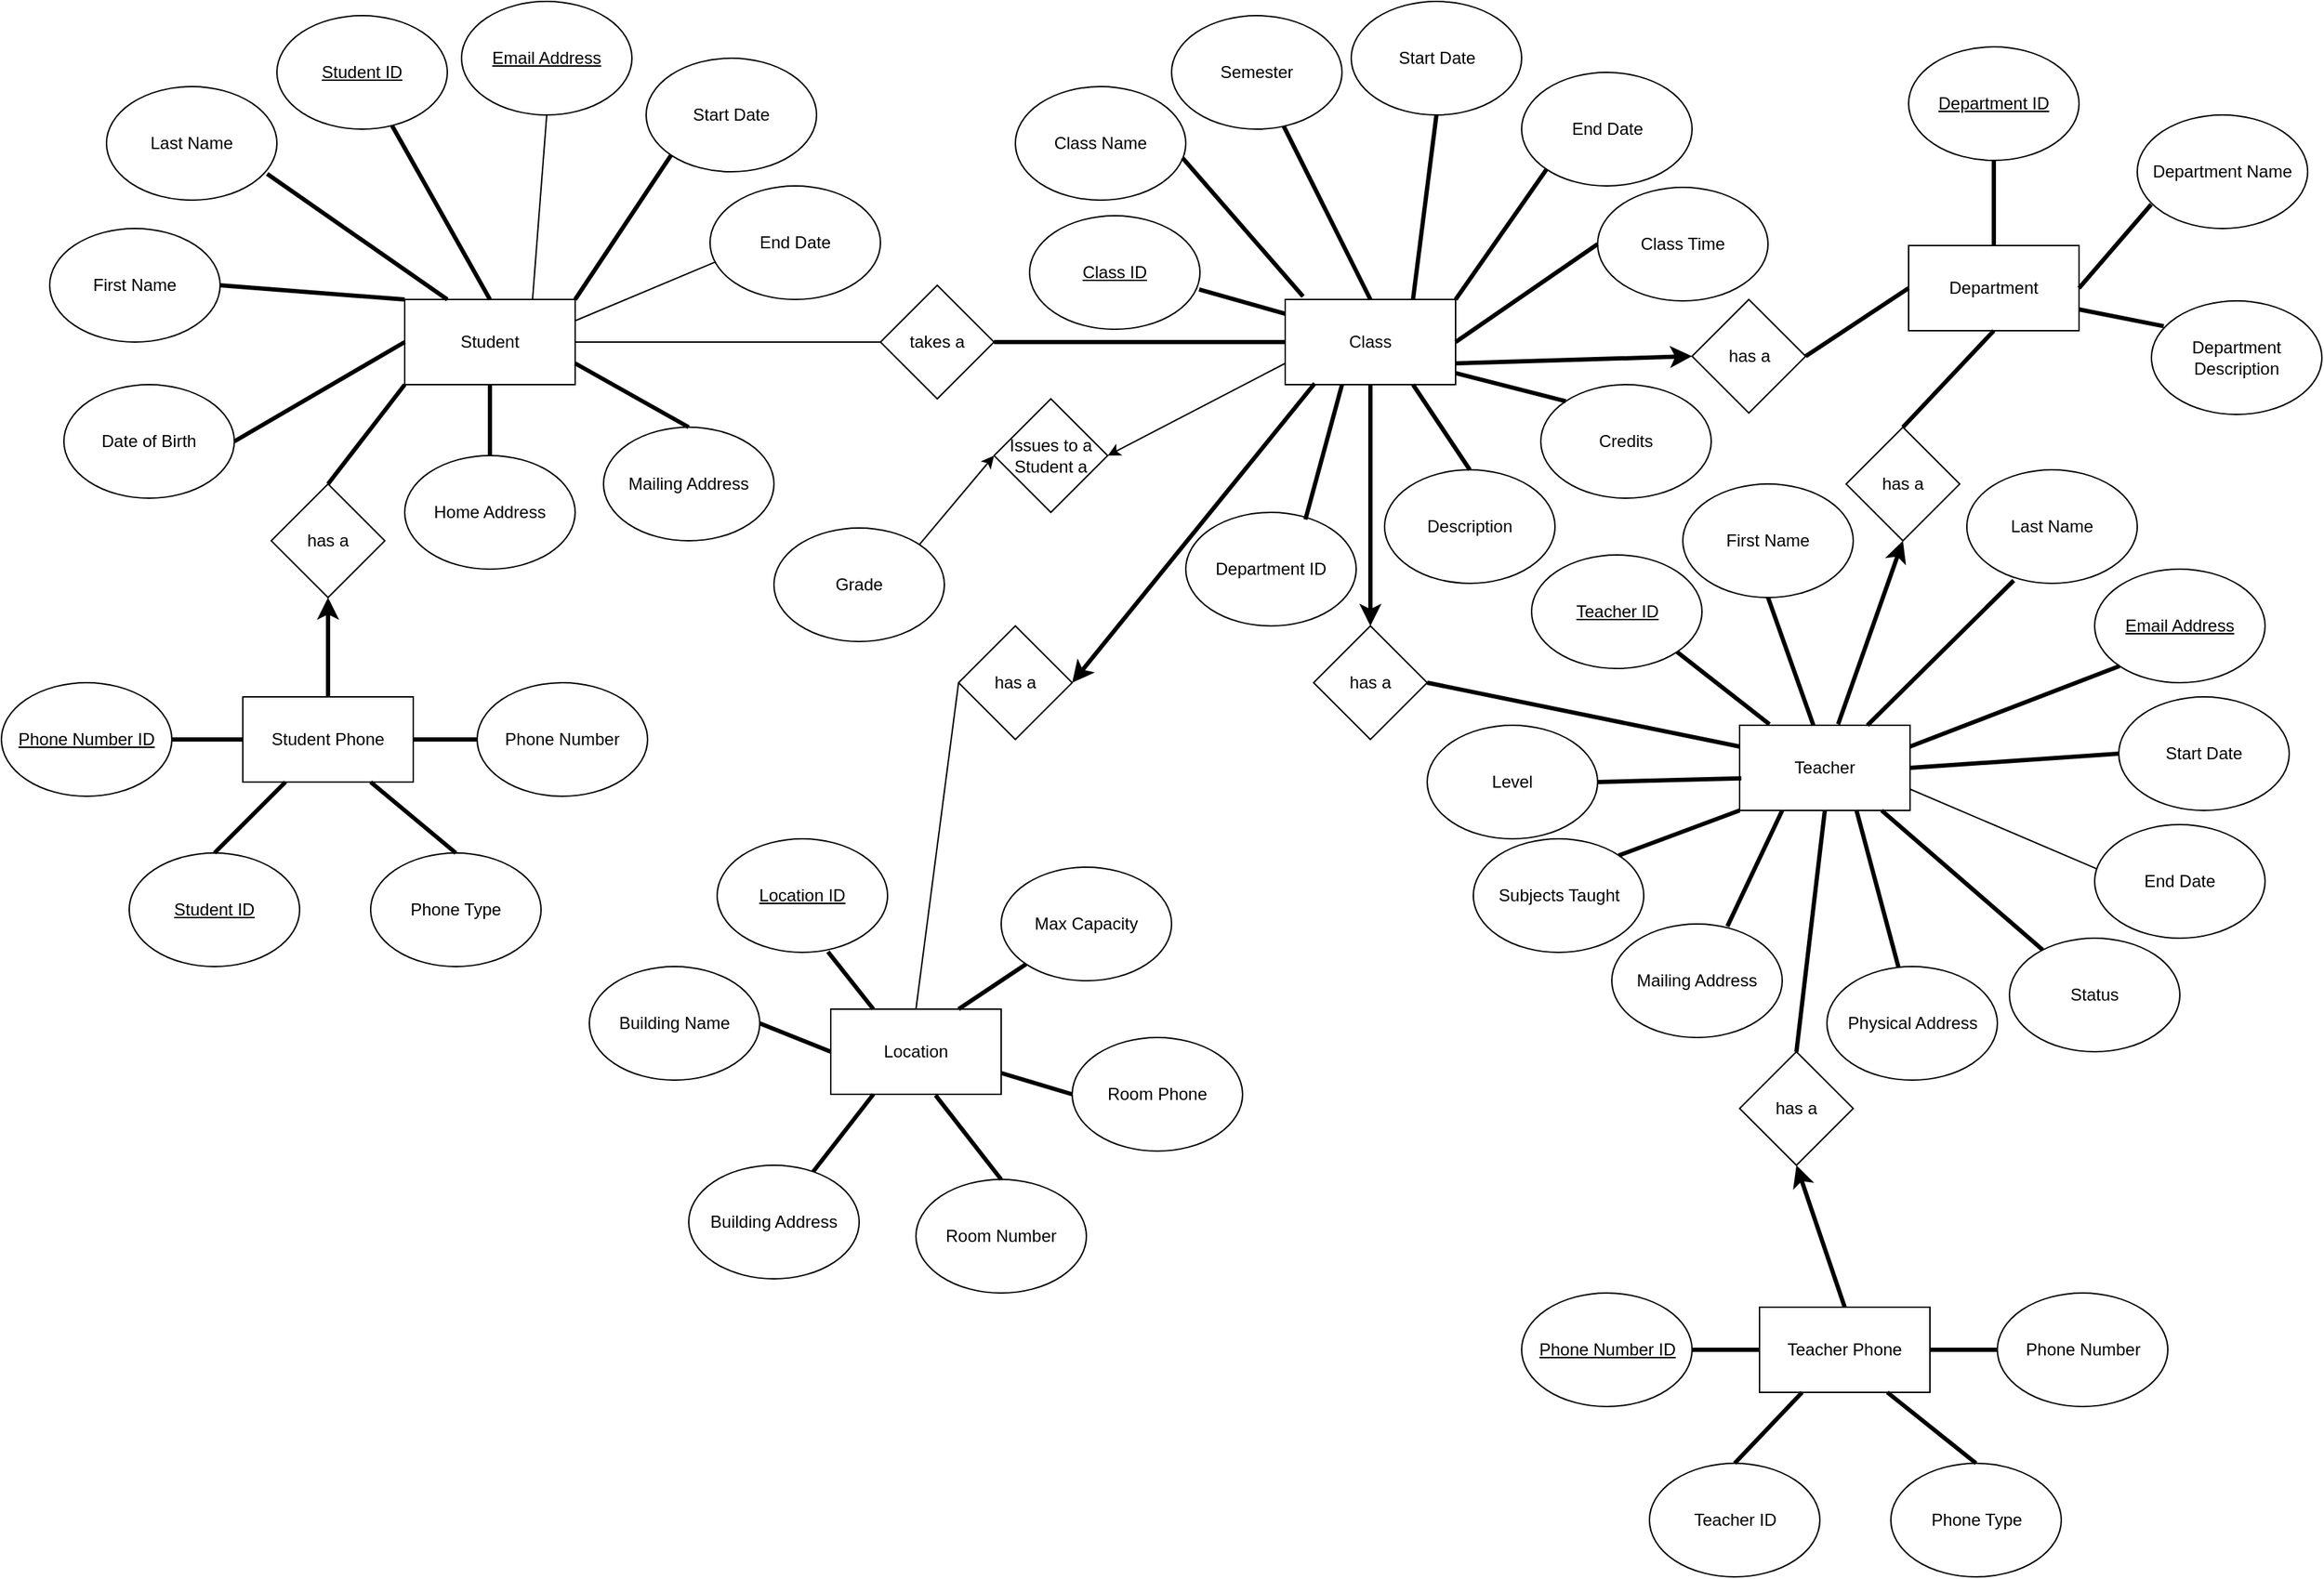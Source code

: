 <mxfile>
    <diagram id="l6S5YZbqZ1aLfqrrMIcv" name="Page-1">
        <mxGraphModel dx="1305" dy="346" grid="1" gridSize="10" guides="1" tooltips="1" connect="1" arrows="1" fold="1" page="1" pageScale="1" pageWidth="850" pageHeight="1100" math="0" shadow="0">
            <root>
                <mxCell id="0"/>
                <mxCell id="1" parent="0"/>
                <mxCell id="2" value="Student" style="rounded=0;whiteSpace=wrap;html=1;" parent="1" vertex="1">
                    <mxGeometry x="210" y="220" width="120" height="60" as="geometry"/>
                </mxCell>
                <mxCell id="3" value="&lt;u&gt;Student ID&lt;/u&gt;" style="ellipse;whiteSpace=wrap;html=1;" parent="1" vertex="1">
                    <mxGeometry x="120" y="20" width="120" height="80" as="geometry"/>
                </mxCell>
                <mxCell id="6" value="First Name" style="ellipse;whiteSpace=wrap;html=1;" parent="1" vertex="1">
                    <mxGeometry x="-40" y="170" width="120" height="80" as="geometry"/>
                </mxCell>
                <mxCell id="7" value="Last Name" style="ellipse;whiteSpace=wrap;html=1;" parent="1" vertex="1">
                    <mxGeometry y="70" width="120" height="80" as="geometry"/>
                </mxCell>
                <mxCell id="10" value="Date of Birth" style="ellipse;whiteSpace=wrap;html=1;" parent="1" vertex="1">
                    <mxGeometry x="-30" y="280" width="120" height="80" as="geometry"/>
                </mxCell>
                <mxCell id="14" value="" style="edgeStyle=none;html=1;endArrow=none;endFill=0;strokeWidth=3;exitX=0.5;exitY=0;exitDx=0;exitDy=0;" parent="1" source="2" target="3" edge="1">
                    <mxGeometry relative="1" as="geometry">
                        <mxPoint x="303.623" y="191.33" as="sourcePoint"/>
                        <mxPoint x="259.999" y="150.002" as="targetPoint"/>
                    </mxGeometry>
                </mxCell>
                <mxCell id="15" value="" style="edgeStyle=none;html=1;endArrow=none;endFill=0;strokeWidth=3;entryX=0.943;entryY=0.769;entryDx=0;entryDy=0;exitX=0.25;exitY=0;exitDx=0;exitDy=0;entryPerimeter=0;" parent="1" source="2" target="7" edge="1">
                    <mxGeometry relative="1" as="geometry">
                        <mxPoint x="280" y="230" as="sourcePoint"/>
                        <mxPoint x="280" y="140" as="targetPoint"/>
                    </mxGeometry>
                </mxCell>
                <mxCell id="16" value="" style="edgeStyle=none;html=1;endArrow=none;endFill=0;strokeWidth=3;entryX=1;entryY=0.5;entryDx=0;entryDy=0;exitX=0;exitY=0;exitDx=0;exitDy=0;" parent="1" source="2" target="6" edge="1">
                    <mxGeometry relative="1" as="geometry">
                        <mxPoint x="250" y="230" as="sourcePoint"/>
                        <mxPoint x="182.426" y="118.284" as="targetPoint"/>
                    </mxGeometry>
                </mxCell>
                <mxCell id="17" value="" style="edgeStyle=none;html=1;endArrow=none;endFill=0;strokeWidth=3;entryX=1;entryY=0.5;entryDx=0;entryDy=0;exitX=0;exitY=0.5;exitDx=0;exitDy=0;" parent="1" source="2" target="10" edge="1">
                    <mxGeometry relative="1" as="geometry">
                        <mxPoint x="245" y="300" as="sourcePoint"/>
                        <mxPoint x="155" y="270" as="targetPoint"/>
                    </mxGeometry>
                </mxCell>
                <mxCell id="19" value="has a" style="rhombus;whiteSpace=wrap;html=1;" parent="1" vertex="1">
                    <mxGeometry x="116" y="350" width="80" height="80" as="geometry"/>
                </mxCell>
                <mxCell id="21" value="Student Phone" style="rounded=0;whiteSpace=wrap;html=1;" parent="1" vertex="1">
                    <mxGeometry x="96" y="500" width="120" height="60" as="geometry"/>
                </mxCell>
                <mxCell id="22" value="&lt;u&gt;Phone Number ID&lt;/u&gt;" style="ellipse;whiteSpace=wrap;html=1;" parent="1" vertex="1">
                    <mxGeometry x="-74" y="490" width="120" height="80" as="geometry"/>
                </mxCell>
                <mxCell id="23" value="&lt;u&gt;Student ID&lt;/u&gt;" style="ellipse;whiteSpace=wrap;html=1;" parent="1" vertex="1">
                    <mxGeometry x="16" y="610" width="120" height="80" as="geometry"/>
                </mxCell>
                <mxCell id="24" value="Phone Type" style="ellipse;whiteSpace=wrap;html=1;" parent="1" vertex="1">
                    <mxGeometry x="186" y="610" width="120" height="80" as="geometry"/>
                </mxCell>
                <mxCell id="25" value="Phone Number" style="ellipse;whiteSpace=wrap;html=1;" parent="1" vertex="1">
                    <mxGeometry x="261" y="490" width="120" height="80" as="geometry"/>
                </mxCell>
                <mxCell id="26" value="" style="edgeStyle=none;html=1;endArrow=none;endFill=0;strokeWidth=3;entryX=1;entryY=0.5;entryDx=0;entryDy=0;exitX=0;exitY=0.5;exitDx=0;exitDy=0;" parent="1" source="21" target="22" edge="1">
                    <mxGeometry relative="1" as="geometry">
                        <mxPoint x="220" y="260" as="sourcePoint"/>
                        <mxPoint x="150.0" y="320" as="targetPoint"/>
                    </mxGeometry>
                </mxCell>
                <mxCell id="27" value="" style="edgeStyle=none;html=1;endArrow=none;endFill=0;strokeWidth=3;exitX=0;exitY=0.5;exitDx=0;exitDy=0;" parent="1" source="25" edge="1">
                    <mxGeometry relative="1" as="geometry">
                        <mxPoint x="150" y="540" as="sourcePoint"/>
                        <mxPoint x="260" y="530" as="targetPoint"/>
                    </mxGeometry>
                </mxCell>
                <mxCell id="28" value="" style="edgeStyle=none;html=1;endArrow=none;endFill=0;strokeWidth=3;entryX=0.5;entryY=0;entryDx=0;entryDy=0;exitX=0.25;exitY=1;exitDx=0;exitDy=0;" parent="1" source="21" target="23" edge="1">
                    <mxGeometry relative="1" as="geometry">
                        <mxPoint x="106" y="540" as="sourcePoint"/>
                        <mxPoint x="56" y="540" as="targetPoint"/>
                    </mxGeometry>
                </mxCell>
                <mxCell id="29" value="" style="edgeStyle=none;html=1;endArrow=none;endFill=0;strokeWidth=3;entryX=0.5;entryY=0;entryDx=0;entryDy=0;exitX=0.75;exitY=1;exitDx=0;exitDy=0;" parent="1" source="21" target="24" edge="1">
                    <mxGeometry relative="1" as="geometry">
                        <mxPoint x="251" y="570" as="sourcePoint"/>
                        <mxPoint x="201" y="620" as="targetPoint"/>
                    </mxGeometry>
                </mxCell>
                <mxCell id="30" value="Home Address" style="ellipse;whiteSpace=wrap;html=1;" parent="1" vertex="1">
                    <mxGeometry x="210" y="330" width="120" height="80" as="geometry"/>
                </mxCell>
                <mxCell id="31" value="Mailing Address" style="ellipse;whiteSpace=wrap;html=1;" parent="1" vertex="1">
                    <mxGeometry x="350" y="310" width="120" height="80" as="geometry"/>
                </mxCell>
                <mxCell id="32" value="&lt;u&gt;Email Address&lt;/u&gt;" style="ellipse;whiteSpace=wrap;html=1;" parent="1" vertex="1">
                    <mxGeometry x="250" y="10" width="120" height="80" as="geometry"/>
                </mxCell>
                <mxCell id="33" value="" style="edgeStyle=none;html=1;endArrow=none;endFill=0;strokeWidth=3;entryX=0.5;entryY=0;entryDx=0;entryDy=0;exitX=0.5;exitY=1;exitDx=0;exitDy=0;" parent="1" source="2" target="30" edge="1">
                    <mxGeometry relative="1" as="geometry">
                        <mxPoint x="220" y="290" as="sourcePoint"/>
                        <mxPoint x="210" y="350" as="targetPoint"/>
                    </mxGeometry>
                </mxCell>
                <mxCell id="36" value="" style="endArrow=none;html=1;entryX=0.5;entryY=1;entryDx=0;entryDy=0;exitX=0.75;exitY=0;exitDx=0;exitDy=0;" parent="1" source="2" target="32" edge="1">
                    <mxGeometry width="50" height="50" relative="1" as="geometry">
                        <mxPoint x="320" y="380" as="sourcePoint"/>
                        <mxPoint x="370" y="330" as="targetPoint"/>
                    </mxGeometry>
                </mxCell>
                <mxCell id="37" value="Start Date" style="ellipse;whiteSpace=wrap;html=1;" parent="1" vertex="1">
                    <mxGeometry x="380" y="50" width="120" height="80" as="geometry"/>
                </mxCell>
                <mxCell id="38" value="End Date" style="ellipse;whiteSpace=wrap;html=1;" parent="1" vertex="1">
                    <mxGeometry x="425" y="140" width="120" height="80" as="geometry"/>
                </mxCell>
                <mxCell id="39" value="" style="edgeStyle=none;html=1;endArrow=none;endFill=0;strokeWidth=3;entryX=0;entryY=1;entryDx=0;entryDy=0;exitX=1;exitY=0;exitDx=0;exitDy=0;" parent="1" source="2" target="37" edge="1">
                    <mxGeometry relative="1" as="geometry">
                        <mxPoint x="280" y="230" as="sourcePoint"/>
                        <mxPoint x="190" y="110" as="targetPoint"/>
                    </mxGeometry>
                </mxCell>
                <mxCell id="40" value="" style="endArrow=none;html=1;exitX=1;exitY=0.25;exitDx=0;exitDy=0;entryX=0.034;entryY=0.668;entryDx=0;entryDy=0;entryPerimeter=0;" parent="1" source="2" target="38" edge="1">
                    <mxGeometry width="50" height="50" relative="1" as="geometry">
                        <mxPoint x="340" y="275" as="sourcePoint"/>
                        <mxPoint x="420" y="190" as="targetPoint"/>
                    </mxGeometry>
                </mxCell>
                <mxCell id="41" value="" style="edgeStyle=none;html=1;endArrow=none;endFill=0;strokeWidth=3;entryX=0;entryY=0.5;entryDx=0;entryDy=0;exitX=1;exitY=0.5;exitDx=0;exitDy=0;" parent="1" source="21" target="25" edge="1">
                    <mxGeometry relative="1" as="geometry">
                        <mxPoint x="196" y="570" as="sourcePoint"/>
                        <mxPoint x="256" y="620" as="targetPoint"/>
                    </mxGeometry>
                </mxCell>
                <mxCell id="42" value="Class" style="rounded=0;whiteSpace=wrap;html=1;" parent="1" vertex="1">
                    <mxGeometry x="830" y="220" width="120" height="60" as="geometry"/>
                </mxCell>
                <mxCell id="43" value="takes a" style="rhombus;whiteSpace=wrap;html=1;" parent="1" vertex="1">
                    <mxGeometry x="545" y="210" width="80" height="80" as="geometry"/>
                </mxCell>
                <mxCell id="45" value="" style="endArrow=none;html=1;entryX=0;entryY=0.5;entryDx=0;entryDy=0;exitX=1;exitY=0.5;exitDx=0;exitDy=0;" parent="1" source="2" target="43" edge="1">
                    <mxGeometry width="50" height="50" relative="1" as="geometry">
                        <mxPoint x="635" y="260" as="sourcePoint"/>
                        <mxPoint x="770" y="260" as="targetPoint"/>
                    </mxGeometry>
                </mxCell>
                <mxCell id="46" value="&lt;u&gt;Class ID&lt;/u&gt;" style="ellipse;whiteSpace=wrap;html=1;" parent="1" vertex="1">
                    <mxGeometry x="650" y="161" width="120" height="80" as="geometry"/>
                </mxCell>
                <mxCell id="47" value="Class Name" style="ellipse;whiteSpace=wrap;html=1;" parent="1" vertex="1">
                    <mxGeometry x="640" y="70" width="120" height="80" as="geometry"/>
                </mxCell>
                <mxCell id="48" value="Department ID" style="ellipse;whiteSpace=wrap;html=1;" parent="1" vertex="1">
                    <mxGeometry x="760" y="370" width="120" height="80" as="geometry"/>
                </mxCell>
                <mxCell id="49" value="Start Date" style="ellipse;whiteSpace=wrap;html=1;" parent="1" vertex="1">
                    <mxGeometry x="876.5" y="10" width="120" height="80" as="geometry"/>
                </mxCell>
                <mxCell id="50" value="End Date" style="ellipse;whiteSpace=wrap;html=1;" parent="1" vertex="1">
                    <mxGeometry x="996.5" y="60" width="120" height="80" as="geometry"/>
                </mxCell>
                <mxCell id="51" value="Class Time" style="ellipse;whiteSpace=wrap;html=1;" parent="1" vertex="1">
                    <mxGeometry x="1050" y="141" width="120" height="80" as="geometry"/>
                </mxCell>
                <mxCell id="52" value="Credits" style="ellipse;whiteSpace=wrap;html=1;" parent="1" vertex="1">
                    <mxGeometry x="1010" y="280" width="120" height="80" as="geometry"/>
                </mxCell>
                <mxCell id="53" value="Description" style="ellipse;whiteSpace=wrap;html=1;" parent="1" vertex="1">
                    <mxGeometry x="900" y="340" width="120" height="80" as="geometry"/>
                </mxCell>
                <mxCell id="55" value="has a" style="rhombus;whiteSpace=wrap;html=1;" parent="1" vertex="1">
                    <mxGeometry x="850" y="450" width="80" height="80" as="geometry"/>
                </mxCell>
                <mxCell id="56" value="Teacher" style="rounded=0;whiteSpace=wrap;html=1;" parent="1" vertex="1">
                    <mxGeometry x="1150" y="520" width="120" height="60" as="geometry"/>
                </mxCell>
                <mxCell id="61" value="has a" style="rhombus;whiteSpace=wrap;html=1;" parent="1" vertex="1">
                    <mxGeometry x="600" y="450" width="80" height="80" as="geometry"/>
                </mxCell>
                <mxCell id="63" value="Location" style="rounded=0;whiteSpace=wrap;html=1;" parent="1" vertex="1">
                    <mxGeometry x="510" y="720" width="120" height="60" as="geometry"/>
                </mxCell>
                <mxCell id="65" value="&lt;u&gt;Location ID&lt;/u&gt;" style="ellipse;whiteSpace=wrap;html=1;" parent="1" vertex="1">
                    <mxGeometry x="430" y="600" width="120" height="80" as="geometry"/>
                </mxCell>
                <mxCell id="66" value="Building Name" style="ellipse;whiteSpace=wrap;html=1;" parent="1" vertex="1">
                    <mxGeometry x="340" y="690" width="120" height="80" as="geometry"/>
                </mxCell>
                <mxCell id="67" value="Building Address" style="ellipse;whiteSpace=wrap;html=1;" parent="1" vertex="1">
                    <mxGeometry x="410" y="830" width="120" height="80" as="geometry"/>
                </mxCell>
                <mxCell id="69" value="Room Number" style="ellipse;whiteSpace=wrap;html=1;" parent="1" vertex="1">
                    <mxGeometry x="570" y="840" width="120" height="80" as="geometry"/>
                </mxCell>
                <mxCell id="70" value="Room Phone" style="ellipse;whiteSpace=wrap;html=1;" parent="1" vertex="1">
                    <mxGeometry x="680" y="740" width="120" height="80" as="geometry"/>
                </mxCell>
                <mxCell id="71" value="Max Capacity" style="ellipse;whiteSpace=wrap;html=1;" parent="1" vertex="1">
                    <mxGeometry x="630" y="620" width="120" height="80" as="geometry"/>
                </mxCell>
                <mxCell id="72" value="" style="edgeStyle=none;html=1;endArrow=none;endFill=0;strokeWidth=3;entryX=0.65;entryY=0.995;entryDx=0;entryDy=0;exitX=0.25;exitY=0;exitDx=0;exitDy=0;entryPerimeter=0;" parent="1" source="63" target="65" edge="1">
                    <mxGeometry relative="1" as="geometry">
                        <mxPoint x="492.43" y="721.72" as="sourcePoint"/>
                        <mxPoint x="560.004" y="620.004" as="targetPoint"/>
                    </mxGeometry>
                </mxCell>
                <mxCell id="73" value="" style="edgeStyle=none;html=1;endArrow=none;endFill=0;strokeWidth=3;entryX=1;entryY=0.5;entryDx=0;entryDy=0;exitX=0;exitY=0.5;exitDx=0;exitDy=0;" parent="1" source="63" target="66" edge="1">
                    <mxGeometry relative="1" as="geometry">
                        <mxPoint x="550" y="730" as="sourcePoint"/>
                        <mxPoint x="518.0" y="689.6" as="targetPoint"/>
                    </mxGeometry>
                </mxCell>
                <mxCell id="74" value="" style="edgeStyle=none;html=1;endArrow=none;endFill=0;strokeWidth=3;exitX=0.25;exitY=1;exitDx=0;exitDy=0;" parent="1" source="63" target="67" edge="1">
                    <mxGeometry relative="1" as="geometry">
                        <mxPoint x="520" y="760" as="sourcePoint"/>
                        <mxPoint x="470.0" y="740" as="targetPoint"/>
                    </mxGeometry>
                </mxCell>
                <mxCell id="75" value="" style="edgeStyle=none;html=1;endArrow=none;endFill=0;strokeWidth=3;entryX=0.5;entryY=0;entryDx=0;entryDy=0;exitX=0.615;exitY=1.012;exitDx=0;exitDy=0;exitPerimeter=0;" parent="1" source="63" target="69" edge="1">
                    <mxGeometry relative="1" as="geometry">
                        <mxPoint x="550" y="790" as="sourcePoint"/>
                        <mxPoint x="502.426" y="841.716" as="targetPoint"/>
                    </mxGeometry>
                </mxCell>
                <mxCell id="76" value="" style="edgeStyle=none;html=1;endArrow=none;endFill=0;strokeWidth=3;entryX=0;entryY=0.5;entryDx=0;entryDy=0;exitX=1;exitY=0.75;exitDx=0;exitDy=0;" parent="1" source="63" target="70" edge="1">
                    <mxGeometry relative="1" as="geometry">
                        <mxPoint x="610" y="790" as="sourcePoint"/>
                        <mxPoint x="620" y="870" as="targetPoint"/>
                    </mxGeometry>
                </mxCell>
                <mxCell id="77" value="" style="edgeStyle=none;html=1;endArrow=none;endFill=0;strokeWidth=3;entryX=0.75;entryY=0;entryDx=0;entryDy=0;exitX=0;exitY=1;exitDx=0;exitDy=0;" parent="1" source="71" target="63" edge="1">
                    <mxGeometry relative="1" as="geometry">
                        <mxPoint x="640" y="775" as="sourcePoint"/>
                        <mxPoint x="680.0" y="800" as="targetPoint"/>
                    </mxGeometry>
                </mxCell>
                <mxCell id="78" value="" style="edgeStyle=none;html=1;endArrow=none;endFill=0;strokeWidth=3;entryX=0;entryY=0.167;entryDx=0;entryDy=0;exitX=0.995;exitY=0.649;exitDx=0;exitDy=0;entryPerimeter=0;exitPerimeter=0;" parent="1" source="46" target="42" edge="1">
                    <mxGeometry relative="1" as="geometry">
                        <mxPoint x="1047.574" y="410.004" as="sourcePoint"/>
                        <mxPoint x="1000" y="441.72" as="targetPoint"/>
                    </mxGeometry>
                </mxCell>
                <mxCell id="79" value="" style="edgeStyle=none;html=1;endArrow=none;endFill=0;strokeWidth=3;entryX=0.105;entryY=-0.036;entryDx=0;entryDy=0;exitX=0.981;exitY=0.628;exitDx=0;exitDy=0;exitPerimeter=0;entryPerimeter=0;" parent="1" source="47" target="42" edge="1">
                    <mxGeometry relative="1" as="geometry">
                        <mxPoint x="810" y="210" as="sourcePoint"/>
                        <mxPoint x="840" y="240.02" as="targetPoint"/>
                    </mxGeometry>
                </mxCell>
                <mxCell id="80" value="" style="edgeStyle=none;html=1;endArrow=none;endFill=0;strokeWidth=3;exitX=0.702;exitY=0.062;exitDx=0;exitDy=0;exitPerimeter=0;" parent="1" source="48" edge="1">
                    <mxGeometry relative="1" as="geometry">
                        <mxPoint x="790" y="110" as="sourcePoint"/>
                        <mxPoint x="870" y="280" as="targetPoint"/>
                    </mxGeometry>
                </mxCell>
                <mxCell id="81" value="" style="edgeStyle=none;html=1;endArrow=none;endFill=0;strokeWidth=3;exitX=0.5;exitY=1;exitDx=0;exitDy=0;entryX=0.75;entryY=0;entryDx=0;entryDy=0;" parent="1" source="49" target="42" edge="1">
                    <mxGeometry relative="1" as="geometry">
                        <mxPoint x="857.8" y="101.04" as="sourcePoint"/>
                        <mxPoint x="910" y="210" as="targetPoint"/>
                    </mxGeometry>
                </mxCell>
                <mxCell id="82" value="" style="edgeStyle=none;html=1;endArrow=none;endFill=0;strokeWidth=3;exitX=0;exitY=1;exitDx=0;exitDy=0;" parent="1" source="50" edge="1">
                    <mxGeometry relative="1" as="geometry">
                        <mxPoint x="937.574" y="98.284" as="sourcePoint"/>
                        <mxPoint x="950" y="220" as="targetPoint"/>
                    </mxGeometry>
                </mxCell>
                <mxCell id="83" value="" style="edgeStyle=none;html=1;endArrow=none;endFill=0;strokeWidth=3;exitX=0;exitY=0.5;exitDx=0;exitDy=0;entryX=1;entryY=0.5;entryDx=0;entryDy=0;" parent="1" source="51" target="42" edge="1">
                    <mxGeometry relative="1" as="geometry">
                        <mxPoint x="1037.574" y="178.284" as="sourcePoint"/>
                        <mxPoint x="960" y="230" as="targetPoint"/>
                    </mxGeometry>
                </mxCell>
                <mxCell id="84" value="" style="edgeStyle=none;html=1;endArrow=none;endFill=0;strokeWidth=3;exitX=0;exitY=0;exitDx=0;exitDy=0;entryX=1.002;entryY=0.866;entryDx=0;entryDy=0;entryPerimeter=0;" parent="1" source="52" target="42" edge="1">
                    <mxGeometry relative="1" as="geometry">
                        <mxPoint x="1070" y="240" as="sourcePoint"/>
                        <mxPoint x="960" y="260" as="targetPoint"/>
                    </mxGeometry>
                </mxCell>
                <mxCell id="85" value="" style="edgeStyle=none;html=1;endArrow=none;endFill=0;strokeWidth=3;exitX=0.5;exitY=0;exitDx=0;exitDy=0;entryX=0.75;entryY=1;entryDx=0;entryDy=0;" parent="1" source="53" target="42" edge="1">
                    <mxGeometry relative="1" as="geometry">
                        <mxPoint x="1037.574" y="301.716" as="sourcePoint"/>
                        <mxPoint x="960.24" y="281.96" as="targetPoint"/>
                    </mxGeometry>
                </mxCell>
                <mxCell id="86" value="&lt;u&gt;Teacher ID&lt;/u&gt;" style="ellipse;whiteSpace=wrap;html=1;" parent="1" vertex="1">
                    <mxGeometry x="1003.5" y="400" width="120" height="80" as="geometry"/>
                </mxCell>
                <mxCell id="87" value="First Name" style="ellipse;whiteSpace=wrap;html=1;" parent="1" vertex="1">
                    <mxGeometry x="1110" y="350" width="120" height="80" as="geometry"/>
                </mxCell>
                <mxCell id="88" value="Last Name" style="ellipse;whiteSpace=wrap;html=1;" parent="1" vertex="1">
                    <mxGeometry x="1310" y="340" width="120" height="80" as="geometry"/>
                </mxCell>
                <mxCell id="90" value="&lt;u&gt;Email Address&lt;/u&gt;" style="ellipse;whiteSpace=wrap;html=1;" parent="1" vertex="1">
                    <mxGeometry x="1400" y="410" width="120" height="80" as="geometry"/>
                </mxCell>
                <mxCell id="91" value="Subjects Taught" style="ellipse;whiteSpace=wrap;html=1;" parent="1" vertex="1">
                    <mxGeometry x="962.5" y="600" width="120" height="80" as="geometry"/>
                </mxCell>
                <mxCell id="92" value="Level" style="ellipse;whiteSpace=wrap;html=1;" parent="1" vertex="1">
                    <mxGeometry x="930" y="520" width="120" height="80" as="geometry"/>
                </mxCell>
                <mxCell id="93" value="Physical Address" style="ellipse;whiteSpace=wrap;html=1;" parent="1" vertex="1">
                    <mxGeometry x="1211.5" y="690" width="120" height="80" as="geometry"/>
                </mxCell>
                <mxCell id="94" value="Mailing Address" style="ellipse;whiteSpace=wrap;html=1;" parent="1" vertex="1">
                    <mxGeometry x="1060" y="660" width="120" height="80" as="geometry"/>
                </mxCell>
                <mxCell id="95" value="has a" style="rhombus;whiteSpace=wrap;html=1;" parent="1" vertex="1">
                    <mxGeometry x="1150" y="750" width="80" height="80" as="geometry"/>
                </mxCell>
                <mxCell id="96" value="Teacher Phone" style="rounded=0;whiteSpace=wrap;html=1;" parent="1" vertex="1">
                    <mxGeometry x="1164" y="930" width="120" height="60" as="geometry"/>
                </mxCell>
                <mxCell id="97" value="&lt;u&gt;Phone Number ID&lt;/u&gt;" style="ellipse;whiteSpace=wrap;html=1;" parent="1" vertex="1">
                    <mxGeometry x="996.5" y="920" width="120" height="80" as="geometry"/>
                </mxCell>
                <mxCell id="98" value="Teacher ID" style="ellipse;whiteSpace=wrap;html=1;" parent="1" vertex="1">
                    <mxGeometry x="1086.5" y="1040" width="120" height="80" as="geometry"/>
                </mxCell>
                <mxCell id="99" value="Phone Type" style="ellipse;whiteSpace=wrap;html=1;" parent="1" vertex="1">
                    <mxGeometry x="1256.5" y="1040" width="120" height="80" as="geometry"/>
                </mxCell>
                <mxCell id="100" value="Phone Number" style="ellipse;whiteSpace=wrap;html=1;" parent="1" vertex="1">
                    <mxGeometry x="1331.5" y="920" width="120" height="80" as="geometry"/>
                </mxCell>
                <mxCell id="101" value="" style="edgeStyle=none;html=1;endArrow=none;endFill=0;strokeWidth=3;entryX=1;entryY=0.5;entryDx=0;entryDy=0;exitX=0;exitY=0.5;exitDx=0;exitDy=0;" parent="1" source="96" target="97" edge="1">
                    <mxGeometry relative="1" as="geometry">
                        <mxPoint x="1290.5" y="690" as="sourcePoint"/>
                        <mxPoint x="1220.5" y="750" as="targetPoint"/>
                    </mxGeometry>
                </mxCell>
                <mxCell id="102" value="" style="edgeStyle=none;html=1;endArrow=none;endFill=0;strokeWidth=3;exitX=0;exitY=0.5;exitDx=0;exitDy=0;" parent="1" source="100" edge="1">
                    <mxGeometry relative="1" as="geometry">
                        <mxPoint x="1220.5" y="970" as="sourcePoint"/>
                        <mxPoint x="1330.5" y="960" as="targetPoint"/>
                    </mxGeometry>
                </mxCell>
                <mxCell id="103" value="" style="edgeStyle=none;html=1;endArrow=none;endFill=0;strokeWidth=3;entryX=0.5;entryY=0;entryDx=0;entryDy=0;exitX=0.25;exitY=1;exitDx=0;exitDy=0;" parent="1" source="96" target="98" edge="1">
                    <mxGeometry relative="1" as="geometry">
                        <mxPoint x="1176.5" y="970" as="sourcePoint"/>
                        <mxPoint x="1126.5" y="970" as="targetPoint"/>
                    </mxGeometry>
                </mxCell>
                <mxCell id="104" value="" style="edgeStyle=none;html=1;endArrow=none;endFill=0;strokeWidth=3;entryX=0.5;entryY=0;entryDx=0;entryDy=0;exitX=0.75;exitY=1;exitDx=0;exitDy=0;" parent="1" source="96" target="99" edge="1">
                    <mxGeometry relative="1" as="geometry">
                        <mxPoint x="1321.5" y="1000" as="sourcePoint"/>
                        <mxPoint x="1271.5" y="1050" as="targetPoint"/>
                    </mxGeometry>
                </mxCell>
                <mxCell id="105" value="" style="edgeStyle=none;html=1;endArrow=none;endFill=0;strokeWidth=3;entryX=0;entryY=0.5;entryDx=0;entryDy=0;exitX=1;exitY=0.5;exitDx=0;exitDy=0;" parent="1" source="96" target="100" edge="1">
                    <mxGeometry relative="1" as="geometry">
                        <mxPoint x="1266.5" y="1000" as="sourcePoint"/>
                        <mxPoint x="1326.5" y="1050" as="targetPoint"/>
                    </mxGeometry>
                </mxCell>
                <mxCell id="109" value="" style="edgeStyle=none;html=1;endArrow=none;endFill=0;strokeWidth=3;exitX=0.175;exitY=-0.012;exitDx=0;exitDy=0;entryX=1;entryY=1;entryDx=0;entryDy=0;exitPerimeter=0;" parent="1" source="56" target="86" edge="1">
                    <mxGeometry relative="1" as="geometry">
                        <mxPoint x="1248.664" y="489.876" as="sourcePoint"/>
                        <mxPoint x="1171.33" y="470.12" as="targetPoint"/>
                    </mxGeometry>
                </mxCell>
                <mxCell id="110" value="" style="edgeStyle=none;html=1;endArrow=none;endFill=0;strokeWidth=3;entryX=0.5;entryY=1;entryDx=0;entryDy=0;exitX=0.433;exitY=0.001;exitDx=0;exitDy=0;exitPerimeter=0;" parent="1" source="56" target="87" edge="1">
                    <mxGeometry relative="1" as="geometry">
                        <mxPoint x="1190" y="510" as="sourcePoint"/>
                        <mxPoint x="1285" y="470.0" as="targetPoint"/>
                    </mxGeometry>
                </mxCell>
                <mxCell id="111" value="" style="edgeStyle=none;html=1;endArrow=none;endFill=0;strokeWidth=3;exitX=0.75;exitY=0;exitDx=0;exitDy=0;entryX=0.275;entryY=0.975;entryDx=0;entryDy=0;entryPerimeter=0;" parent="1" source="56" target="88" edge="1">
                    <mxGeometry relative="1" as="geometry">
                        <mxPoint x="1250" y="530" as="sourcePoint"/>
                        <mxPoint x="1310" y="470.0" as="targetPoint"/>
                    </mxGeometry>
                </mxCell>
                <mxCell id="112" value="" style="edgeStyle=none;html=1;endArrow=none;endFill=0;strokeWidth=3;exitX=1;exitY=0.25;exitDx=0;exitDy=0;entryX=0;entryY=1;entryDx=0;entryDy=0;" parent="1" source="56" target="90" edge="1">
                    <mxGeometry relative="1" as="geometry">
                        <mxPoint x="1280" y="545" as="sourcePoint"/>
                        <mxPoint x="1370.0" y="490" as="targetPoint"/>
                    </mxGeometry>
                </mxCell>
                <mxCell id="113" value="" style="edgeStyle=none;html=1;endArrow=none;endFill=0;strokeWidth=3;exitX=0.685;exitY=0.993;exitDx=0;exitDy=0;entryX=0.42;entryY=0.008;entryDx=0;entryDy=0;entryPerimeter=0;exitPerimeter=0;" parent="1" source="56" target="93" edge="1">
                    <mxGeometry relative="1" as="geometry">
                        <mxPoint x="1280" y="575" as="sourcePoint"/>
                        <mxPoint x="1400" y="580" as="targetPoint"/>
                    </mxGeometry>
                </mxCell>
                <mxCell id="114" value="" style="edgeStyle=none;html=1;endArrow=none;endFill=0;strokeWidth=3;entryX=0.678;entryY=0.021;entryDx=0;entryDy=0;entryPerimeter=0;exitX=0.25;exitY=1;exitDx=0;exitDy=0;" parent="1" source="56" target="94" edge="1">
                    <mxGeometry relative="1" as="geometry">
                        <mxPoint x="1280" y="590" as="sourcePoint"/>
                        <mxPoint x="1357.574" y="631.716" as="targetPoint"/>
                    </mxGeometry>
                </mxCell>
                <mxCell id="115" value="" style="edgeStyle=none;html=1;endArrow=none;endFill=0;strokeWidth=3;exitX=0;exitY=1;exitDx=0;exitDy=0;entryX=1;entryY=0;entryDx=0;entryDy=0;" parent="1" source="56" target="91" edge="1">
                    <mxGeometry relative="1" as="geometry">
                        <mxPoint x="1250" y="590" as="sourcePoint"/>
                        <mxPoint x="1280" y="670" as="targetPoint"/>
                    </mxGeometry>
                </mxCell>
                <mxCell id="116" value="" style="edgeStyle=none;html=1;endArrow=none;endFill=0;strokeWidth=3;exitX=0.01;exitY=0.623;exitDx=0;exitDy=0;entryX=1;entryY=0.5;entryDx=0;entryDy=0;exitPerimeter=0;" parent="1" source="56" target="92" edge="1">
                    <mxGeometry relative="1" as="geometry">
                        <mxPoint x="1160" y="590" as="sourcePoint"/>
                        <mxPoint x="1132.426" y="651.716" as="targetPoint"/>
                    </mxGeometry>
                </mxCell>
                <mxCell id="117" value="" style="edgeStyle=none;html=1;endArrow=none;endFill=0;strokeWidth=3;entryX=0.5;entryY=0;entryDx=0;entryDy=0;exitX=1;exitY=0.75;exitDx=0;exitDy=0;" parent="1" source="2" target="31" edge="1">
                    <mxGeometry relative="1" as="geometry">
                        <mxPoint x="280" y="290" as="sourcePoint"/>
                        <mxPoint x="280" y="340" as="targetPoint"/>
                    </mxGeometry>
                </mxCell>
                <mxCell id="119" value="" style="edgeStyle=none;html=1;endArrow=classic;endFill=1;strokeWidth=3;exitX=0.173;exitY=0.987;exitDx=0;exitDy=0;entryX=1;entryY=0.5;entryDx=0;entryDy=0;exitPerimeter=0;" parent="1" source="42" target="61" edge="1">
                    <mxGeometry relative="1" as="geometry">
                        <mxPoint x="790.004" y="369.56" as="sourcePoint"/>
                        <mxPoint x="792.751" y="430.004" as="targetPoint"/>
                    </mxGeometry>
                </mxCell>
                <mxCell id="121" value="" style="edgeStyle=none;html=1;endArrow=classic;endFill=1;strokeWidth=3;exitX=0.5;exitY=0;exitDx=0;exitDy=0;entryX=0.5;entryY=1;entryDx=0;entryDy=0;" parent="1" source="21" target="19" edge="1">
                    <mxGeometry relative="1" as="geometry">
                        <mxPoint x="261" y="400" as="sourcePoint"/>
                        <mxPoint x="181" y="470" as="targetPoint"/>
                    </mxGeometry>
                </mxCell>
                <mxCell id="123" value="" style="edgeStyle=none;html=1;endArrow=classic;endFill=1;strokeWidth=3;exitX=0.5;exitY=0;exitDx=0;exitDy=0;entryX=0.5;entryY=1;entryDx=0;entryDy=0;" parent="1" source="96" target="95" edge="1">
                    <mxGeometry relative="1" as="geometry">
                        <mxPoint x="1159" y="699" as="sourcePoint"/>
                        <mxPoint x="1179" y="869" as="targetPoint"/>
                    </mxGeometry>
                </mxCell>
                <mxCell id="124" value="" style="edgeStyle=none;html=1;endArrow=none;endFill=0;strokeWidth=3;entryX=0.5;entryY=1;entryDx=0;entryDy=0;exitX=0.5;exitY=0;exitDx=0;exitDy=0;" parent="1" source="95" target="56" edge="1">
                    <mxGeometry relative="1" as="geometry">
                        <mxPoint x="1228" y="760" as="sourcePoint"/>
                        <mxPoint x="1297.5" y="970" as="targetPoint"/>
                    </mxGeometry>
                </mxCell>
                <mxCell id="125" value="" style="edgeStyle=none;html=1;endArrow=none;endFill=0;strokeWidth=3;entryX=0.5;entryY=0;entryDx=0;entryDy=0;exitX=0;exitY=1;exitDx=0;exitDy=0;" parent="1" source="2" target="19" edge="1">
                    <mxGeometry relative="1" as="geometry">
                        <mxPoint x="340.0" y="275.0" as="sourcePoint"/>
                        <mxPoint x="420" y="320" as="targetPoint"/>
                    </mxGeometry>
                </mxCell>
                <mxCell id="126" value="" style="edgeStyle=none;html=1;endArrow=none;endFill=0;strokeWidth=3;entryX=0;entryY=0.5;entryDx=0;entryDy=0;exitX=1;exitY=0.5;exitDx=0;exitDy=0;" parent="1" source="43" target="42" edge="1">
                    <mxGeometry relative="1" as="geometry">
                        <mxPoint x="790.0" y="110" as="sourcePoint"/>
                        <mxPoint x="870" y="230" as="targetPoint"/>
                    </mxGeometry>
                </mxCell>
                <mxCell id="127" value="" style="edgeStyle=none;html=1;endArrow=classic;endFill=1;strokeWidth=3;exitX=0.5;exitY=1;exitDx=0;exitDy=0;entryX=0.5;entryY=0;entryDx=0;entryDy=0;" parent="1" source="42" target="55" edge="1">
                    <mxGeometry relative="1" as="geometry">
                        <mxPoint x="889.52" y="310" as="sourcePoint"/>
                        <mxPoint x="890" y="460" as="targetPoint"/>
                    </mxGeometry>
                </mxCell>
                <mxCell id="129" value="Start Date" style="ellipse;whiteSpace=wrap;html=1;" parent="1" vertex="1">
                    <mxGeometry x="1417" y="500" width="120" height="80" as="geometry"/>
                </mxCell>
                <mxCell id="130" value="End Date" style="ellipse;whiteSpace=wrap;html=1;" parent="1" vertex="1">
                    <mxGeometry x="1400" y="590" width="120" height="80" as="geometry"/>
                </mxCell>
                <mxCell id="131" value="Status" style="ellipse;whiteSpace=wrap;html=1;" parent="1" vertex="1">
                    <mxGeometry x="1340" y="670" width="120" height="80" as="geometry"/>
                </mxCell>
                <mxCell id="133" value="" style="edgeStyle=none;html=1;endArrow=none;endFill=0;strokeWidth=3;exitX=1;exitY=0.5;exitDx=0;exitDy=0;entryX=0;entryY=0.5;entryDx=0;entryDy=0;" parent="1" source="56" target="129" edge="1">
                    <mxGeometry relative="1" as="geometry">
                        <mxPoint x="1280" y="545" as="sourcePoint"/>
                        <mxPoint x="1417.574" y="468.284" as="targetPoint"/>
                    </mxGeometry>
                </mxCell>
                <mxCell id="134" value="" style="endArrow=none;html=1;entryX=0.011;entryY=0.388;entryDx=0;entryDy=0;exitX=1;exitY=0.75;exitDx=0;exitDy=0;entryPerimeter=0;" parent="1" source="56" target="130" edge="1">
                    <mxGeometry width="50" height="50" relative="1" as="geometry">
                        <mxPoint x="1250" y="600" as="sourcePoint"/>
                        <mxPoint x="1300" y="550" as="targetPoint"/>
                    </mxGeometry>
                </mxCell>
                <mxCell id="135" value="" style="edgeStyle=none;html=1;endArrow=none;endFill=0;strokeWidth=3;" parent="1" target="131" edge="1">
                    <mxGeometry relative="1" as="geometry">
                        <mxPoint x="1250" y="580" as="sourcePoint"/>
                        <mxPoint x="1267.574" y="701.716" as="targetPoint"/>
                    </mxGeometry>
                </mxCell>
                <mxCell id="136" value="" style="edgeStyle=none;html=1;endArrow=none;endFill=0;strokeWidth=3;exitX=0;exitY=0.25;exitDx=0;exitDy=0;entryX=1;entryY=0.5;entryDx=0;entryDy=0;" parent="1" source="56" target="55" edge="1">
                    <mxGeometry relative="1" as="geometry">
                        <mxPoint x="1190" y="530" as="sourcePoint"/>
                        <mxPoint x="1132.426" y="468.284" as="targetPoint"/>
                    </mxGeometry>
                </mxCell>
                <mxCell id="138" value="" style="endArrow=none;html=1;exitX=0.5;exitY=0;exitDx=0;exitDy=0;entryX=0;entryY=0.5;entryDx=0;entryDy=0;" parent="1" source="63" target="61" edge="1">
                    <mxGeometry width="50" height="50" relative="1" as="geometry">
                        <mxPoint x="680" y="510" as="sourcePoint"/>
                        <mxPoint x="730" y="460" as="targetPoint"/>
                    </mxGeometry>
                </mxCell>
                <mxCell id="139" value="Department" style="rounded=0;whiteSpace=wrap;html=1;" parent="1" vertex="1">
                    <mxGeometry x="1269" y="182" width="120" height="60" as="geometry"/>
                </mxCell>
                <mxCell id="140" value="&lt;u&gt;Department ID&lt;/u&gt;" style="ellipse;whiteSpace=wrap;html=1;" parent="1" vertex="1">
                    <mxGeometry x="1269" y="42" width="120" height="80" as="geometry"/>
                </mxCell>
                <mxCell id="141" value="Department Name" style="ellipse;whiteSpace=wrap;html=1;" parent="1" vertex="1">
                    <mxGeometry x="1430" y="90" width="120" height="80" as="geometry"/>
                </mxCell>
                <mxCell id="145" value="" style="edgeStyle=none;html=1;endArrow=none;endFill=0;strokeWidth=3;exitX=1;exitY=0.5;exitDx=0;exitDy=0;entryX=0.082;entryY=0.788;entryDx=0;entryDy=0;entryPerimeter=0;" parent="1" source="139" target="141" edge="1">
                    <mxGeometry relative="1" as="geometry">
                        <mxPoint x="1199" y="354" as="sourcePoint"/>
                        <mxPoint x="1359" y="324" as="targetPoint"/>
                    </mxGeometry>
                </mxCell>
                <mxCell id="146" value="" style="edgeStyle=none;html=1;endArrow=none;endFill=0;strokeWidth=3;exitX=0.5;exitY=0;exitDx=0;exitDy=0;entryX=0.5;entryY=1;entryDx=0;entryDy=0;" parent="1" source="139" target="140" edge="1">
                    <mxGeometry relative="1" as="geometry">
                        <mxPoint x="1399" y="222" as="sourcePoint"/>
                        <mxPoint x="1459.0" y="222" as="targetPoint"/>
                    </mxGeometry>
                </mxCell>
                <mxCell id="147" value="has a" style="rhombus;whiteSpace=wrap;html=1;" parent="1" vertex="1">
                    <mxGeometry x="1225" y="310" width="80" height="80" as="geometry"/>
                </mxCell>
                <mxCell id="148" value="has a" style="rhombus;whiteSpace=wrap;html=1;" parent="1" vertex="1">
                    <mxGeometry x="1116.5" y="220" width="80" height="80" as="geometry"/>
                </mxCell>
                <mxCell id="149" value="" style="edgeStyle=none;html=1;endArrow=classic;endFill=1;strokeWidth=3;exitX=1;exitY=0.75;exitDx=0;exitDy=0;entryX=0;entryY=0.5;entryDx=0;entryDy=0;" parent="1" source="42" target="148" edge="1">
                    <mxGeometry relative="1" as="geometry">
                        <mxPoint x="900" y="290" as="sourcePoint"/>
                        <mxPoint x="900" y="460.0" as="targetPoint"/>
                    </mxGeometry>
                </mxCell>
                <mxCell id="150" value="" style="edgeStyle=none;html=1;endArrow=none;endFill=0;strokeWidth=3;entryX=0;entryY=0.5;entryDx=0;entryDy=0;exitX=1;exitY=0.5;exitDx=0;exitDy=0;" parent="1" source="148" target="139" edge="1">
                    <mxGeometry relative="1" as="geometry">
                        <mxPoint x="1211.96" y="530.06" as="sourcePoint"/>
                        <mxPoint x="1180" y="440.0" as="targetPoint"/>
                    </mxGeometry>
                </mxCell>
                <mxCell id="152" value="" style="edgeStyle=none;html=1;endArrow=classic;endFill=1;strokeWidth=3;exitX=0.578;exitY=-0.012;exitDx=0;exitDy=0;entryX=0.5;entryY=1;entryDx=0;entryDy=0;exitPerimeter=0;" parent="1" source="56" target="147" edge="1">
                    <mxGeometry relative="1" as="geometry">
                        <mxPoint x="960" y="275" as="sourcePoint"/>
                        <mxPoint x="1126.5" y="270" as="targetPoint"/>
                    </mxGeometry>
                </mxCell>
                <mxCell id="153" value="" style="edgeStyle=none;html=1;endArrow=none;endFill=0;strokeWidth=3;entryX=0.5;entryY=1;entryDx=0;entryDy=0;exitX=0.5;exitY=0;exitDx=0;exitDy=0;" parent="1" source="147" target="139" edge="1">
                    <mxGeometry relative="1" as="geometry">
                        <mxPoint x="1206.5" y="270" as="sourcePoint"/>
                        <mxPoint x="1265" y="227" as="targetPoint"/>
                    </mxGeometry>
                </mxCell>
                <mxCell id="154" value="Department Description" style="ellipse;whiteSpace=wrap;html=1;" parent="1" vertex="1">
                    <mxGeometry x="1440" y="221" width="120" height="80" as="geometry"/>
                </mxCell>
                <mxCell id="155" value="" style="edgeStyle=none;html=1;endArrow=none;endFill=0;strokeWidth=3;exitX=1;exitY=0.75;exitDx=0;exitDy=0;entryX=0.072;entryY=0.223;entryDx=0;entryDy=0;entryPerimeter=0;" parent="1" source="139" target="154" edge="1">
                    <mxGeometry relative="1" as="geometry">
                        <mxPoint x="1399" y="222" as="sourcePoint"/>
                        <mxPoint x="1469.88" y="185.52" as="targetPoint"/>
                    </mxGeometry>
                </mxCell>
                <mxCell id="156" value="Issues to a Student a" style="rhombus;whiteSpace=wrap;html=1;" vertex="1" parent="1">
                    <mxGeometry x="625" y="290" width="80" height="80" as="geometry"/>
                </mxCell>
                <mxCell id="157" value="Grade" style="ellipse;whiteSpace=wrap;html=1;" vertex="1" parent="1">
                    <mxGeometry x="470" y="381" width="120" height="80" as="geometry"/>
                </mxCell>
                <mxCell id="158" value="" style="endArrow=classic;html=1;exitX=0;exitY=0.75;exitDx=0;exitDy=0;entryX=1;entryY=0.5;entryDx=0;entryDy=0;" edge="1" parent="1" source="42" target="156">
                    <mxGeometry width="50" height="50" relative="1" as="geometry">
                        <mxPoint x="680" y="320" as="sourcePoint"/>
                        <mxPoint x="720" y="320" as="targetPoint"/>
                    </mxGeometry>
                </mxCell>
                <mxCell id="160" value="" style="endArrow=classic;html=1;exitX=1;exitY=0;exitDx=0;exitDy=0;entryX=0;entryY=0.5;entryDx=0;entryDy=0;" edge="1" parent="1" source="157" target="156">
                    <mxGeometry width="50" height="50" relative="1" as="geometry">
                        <mxPoint x="840" y="275" as="sourcePoint"/>
                        <mxPoint x="650" y="390" as="targetPoint"/>
                    </mxGeometry>
                </mxCell>
                <mxCell id="161" value="Semester" style="ellipse;whiteSpace=wrap;html=1;" vertex="1" parent="1">
                    <mxGeometry x="750" y="20" width="120" height="80" as="geometry"/>
                </mxCell>
                <mxCell id="162" value="" style="edgeStyle=none;html=1;endArrow=none;endFill=0;strokeWidth=3;entryX=0.5;entryY=0;entryDx=0;entryDy=0;" edge="1" parent="1" source="161" target="42">
                    <mxGeometry relative="1" as="geometry">
                        <mxPoint x="772.28" y="133.28" as="sourcePoint"/>
                        <mxPoint x="880" y="210" as="targetPoint"/>
                    </mxGeometry>
                </mxCell>
            </root>
        </mxGraphModel>
    </diagram>
</mxfile>
